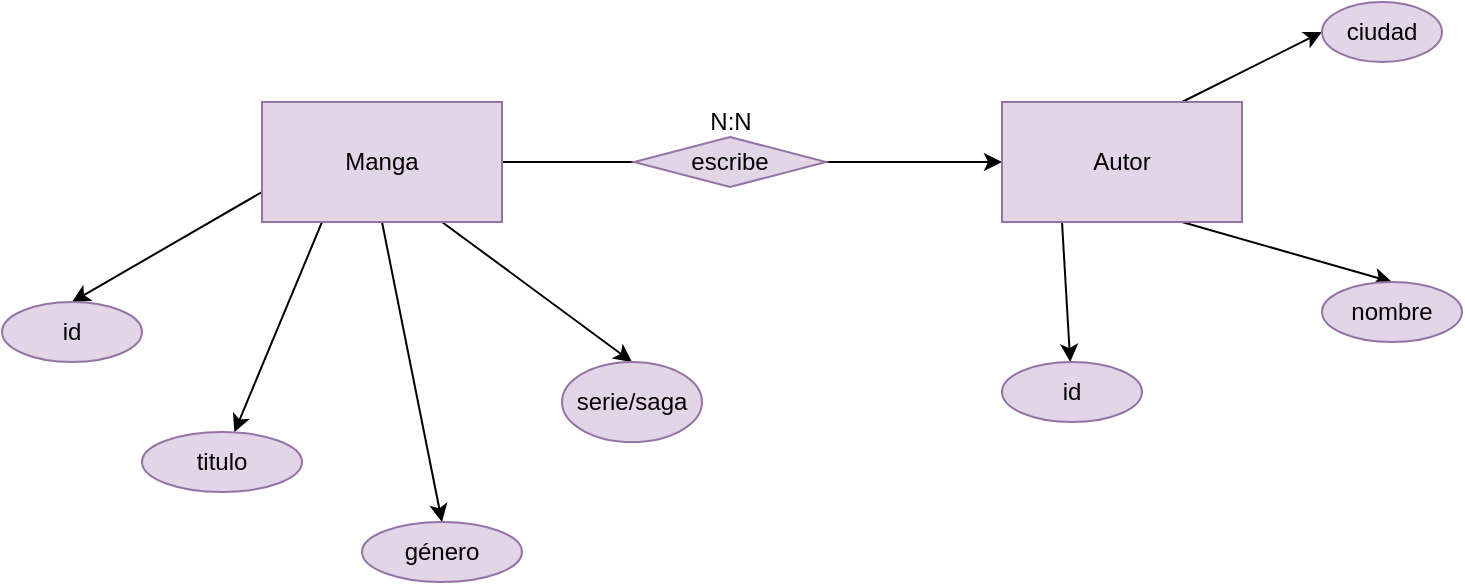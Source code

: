 <mxfile version="15.4.0" type="device"><diagram id="C26A9J33eesyzyVoeMIC" name="Página-1"><mxGraphModel dx="723" dy="418" grid="1" gridSize="10" guides="1" tooltips="1" connect="1" arrows="1" fold="1" page="1" pageScale="1" pageWidth="827" pageHeight="1169" math="0" shadow="0"><root><mxCell id="0"/><mxCell id="1" parent="0"/><mxCell id="KHAd70nO3hJm2-ADLgSc-12" style="edgeStyle=none;rounded=0;orthogonalLoop=1;jettySize=auto;html=1;exitX=0;exitY=0.75;exitDx=0;exitDy=0;entryX=0.5;entryY=0;entryDx=0;entryDy=0;" edge="1" parent="1" source="KHAd70nO3hJm2-ADLgSc-1" target="KHAd70nO3hJm2-ADLgSc-2"><mxGeometry relative="1" as="geometry"/></mxCell><mxCell id="KHAd70nO3hJm2-ADLgSc-13" style="edgeStyle=none;rounded=0;orthogonalLoop=1;jettySize=auto;html=1;exitX=0.25;exitY=1;exitDx=0;exitDy=0;" edge="1" parent="1" source="KHAd70nO3hJm2-ADLgSc-1" target="KHAd70nO3hJm2-ADLgSc-3"><mxGeometry relative="1" as="geometry"/></mxCell><mxCell id="KHAd70nO3hJm2-ADLgSc-14" style="edgeStyle=none;rounded=0;orthogonalLoop=1;jettySize=auto;html=1;exitX=0.5;exitY=1;exitDx=0;exitDy=0;entryX=0.5;entryY=0;entryDx=0;entryDy=0;" edge="1" parent="1" source="KHAd70nO3hJm2-ADLgSc-1" target="KHAd70nO3hJm2-ADLgSc-4"><mxGeometry relative="1" as="geometry"/></mxCell><mxCell id="KHAd70nO3hJm2-ADLgSc-15" style="edgeStyle=none;rounded=0;orthogonalLoop=1;jettySize=auto;html=1;exitX=0.75;exitY=1;exitDx=0;exitDy=0;entryX=0.5;entryY=0;entryDx=0;entryDy=0;" edge="1" parent="1" source="KHAd70nO3hJm2-ADLgSc-1" target="KHAd70nO3hJm2-ADLgSc-6"><mxGeometry relative="1" as="geometry"/></mxCell><mxCell id="KHAd70nO3hJm2-ADLgSc-18" style="edgeStyle=none;rounded=0;orthogonalLoop=1;jettySize=auto;html=1;exitX=1;exitY=0.5;exitDx=0;exitDy=0;entryX=0;entryY=0.5;entryDx=0;entryDy=0;" edge="1" parent="1" source="KHAd70nO3hJm2-ADLgSc-1" target="KHAd70nO3hJm2-ADLgSc-8"><mxGeometry relative="1" as="geometry"/></mxCell><mxCell id="KHAd70nO3hJm2-ADLgSc-1" value="Manga" style="rounded=0;whiteSpace=wrap;html=1;fillColor=#e1d5e7;strokeColor=#9673a6;" vertex="1" parent="1"><mxGeometry x="200" y="90" width="120" height="60" as="geometry"/></mxCell><mxCell id="KHAd70nO3hJm2-ADLgSc-2" value="id" style="ellipse;whiteSpace=wrap;html=1;fillColor=#e1d5e7;strokeColor=#9673a6;" vertex="1" parent="1"><mxGeometry x="70" y="190" width="70" height="30" as="geometry"/></mxCell><mxCell id="KHAd70nO3hJm2-ADLgSc-3" value="titulo" style="ellipse;whiteSpace=wrap;html=1;fillColor=#e1d5e7;strokeColor=#9673a6;" vertex="1" parent="1"><mxGeometry x="140" y="255" width="80" height="30" as="geometry"/></mxCell><mxCell id="KHAd70nO3hJm2-ADLgSc-4" value="género" style="ellipse;whiteSpace=wrap;html=1;fillColor=#e1d5e7;strokeColor=#9673a6;" vertex="1" parent="1"><mxGeometry x="250" y="300" width="80" height="30" as="geometry"/></mxCell><mxCell id="KHAd70nO3hJm2-ADLgSc-6" value="serie/saga" style="ellipse;whiteSpace=wrap;html=1;fillColor=#e1d5e7;strokeColor=#9673a6;" vertex="1" parent="1"><mxGeometry x="350" y="220" width="70" height="40" as="geometry"/></mxCell><mxCell id="KHAd70nO3hJm2-ADLgSc-7" style="edgeStyle=orthogonalEdgeStyle;rounded=0;orthogonalLoop=1;jettySize=auto;html=1;exitX=0.5;exitY=1;exitDx=0;exitDy=0;" edge="1" parent="1" source="KHAd70nO3hJm2-ADLgSc-6" target="KHAd70nO3hJm2-ADLgSc-6"><mxGeometry relative="1" as="geometry"/></mxCell><mxCell id="KHAd70nO3hJm2-ADLgSc-16" style="edgeStyle=none;rounded=0;orthogonalLoop=1;jettySize=auto;html=1;exitX=0.25;exitY=1;exitDx=0;exitDy=0;" edge="1" parent="1" source="KHAd70nO3hJm2-ADLgSc-8" target="KHAd70nO3hJm2-ADLgSc-9"><mxGeometry relative="1" as="geometry"/></mxCell><mxCell id="KHAd70nO3hJm2-ADLgSc-17" style="edgeStyle=none;rounded=0;orthogonalLoop=1;jettySize=auto;html=1;exitX=0.75;exitY=1;exitDx=0;exitDy=0;entryX=0.5;entryY=0;entryDx=0;entryDy=0;" edge="1" parent="1" source="KHAd70nO3hJm2-ADLgSc-8" target="KHAd70nO3hJm2-ADLgSc-10"><mxGeometry relative="1" as="geometry"/></mxCell><mxCell id="KHAd70nO3hJm2-ADLgSc-21" style="edgeStyle=none;rounded=0;orthogonalLoop=1;jettySize=auto;html=1;exitX=0.75;exitY=0;exitDx=0;exitDy=0;entryX=0;entryY=0.5;entryDx=0;entryDy=0;" edge="1" parent="1" source="KHAd70nO3hJm2-ADLgSc-8" target="KHAd70nO3hJm2-ADLgSc-20"><mxGeometry relative="1" as="geometry"/></mxCell><mxCell id="KHAd70nO3hJm2-ADLgSc-8" value="Autor" style="rounded=0;whiteSpace=wrap;html=1;fillColor=#e1d5e7;strokeColor=#9673a6;" vertex="1" parent="1"><mxGeometry x="570" y="90" width="120" height="60" as="geometry"/></mxCell><mxCell id="KHAd70nO3hJm2-ADLgSc-9" value="id" style="ellipse;whiteSpace=wrap;html=1;fillColor=#e1d5e7;strokeColor=#9673a6;" vertex="1" parent="1"><mxGeometry x="570" y="220" width="70" height="30" as="geometry"/></mxCell><mxCell id="KHAd70nO3hJm2-ADLgSc-10" value="nombre" style="ellipse;whiteSpace=wrap;html=1;fillColor=#e1d5e7;strokeColor=#9673a6;" vertex="1" parent="1"><mxGeometry x="730" y="180" width="70" height="30" as="geometry"/></mxCell><mxCell id="KHAd70nO3hJm2-ADLgSc-19" value="N:N" style="text;html=1;align=center;verticalAlign=middle;resizable=0;points=[];autosize=1;strokeColor=none;fillColor=none;" vertex="1" parent="1"><mxGeometry x="414" y="90" width="40" height="20" as="geometry"/></mxCell><mxCell id="KHAd70nO3hJm2-ADLgSc-20" value="ciudad" style="ellipse;whiteSpace=wrap;html=1;fillColor=#e1d5e7;strokeColor=#9673a6;" vertex="1" parent="1"><mxGeometry x="730" y="40" width="60" height="30" as="geometry"/></mxCell><mxCell id="KHAd70nO3hJm2-ADLgSc-22" value="escribe" style="rhombus;whiteSpace=wrap;html=1;fillColor=#e1d5e7;strokeColor=#9673a6;" vertex="1" parent="1"><mxGeometry x="386" y="107.5" width="96" height="25" as="geometry"/></mxCell></root></mxGraphModel></diagram></mxfile>